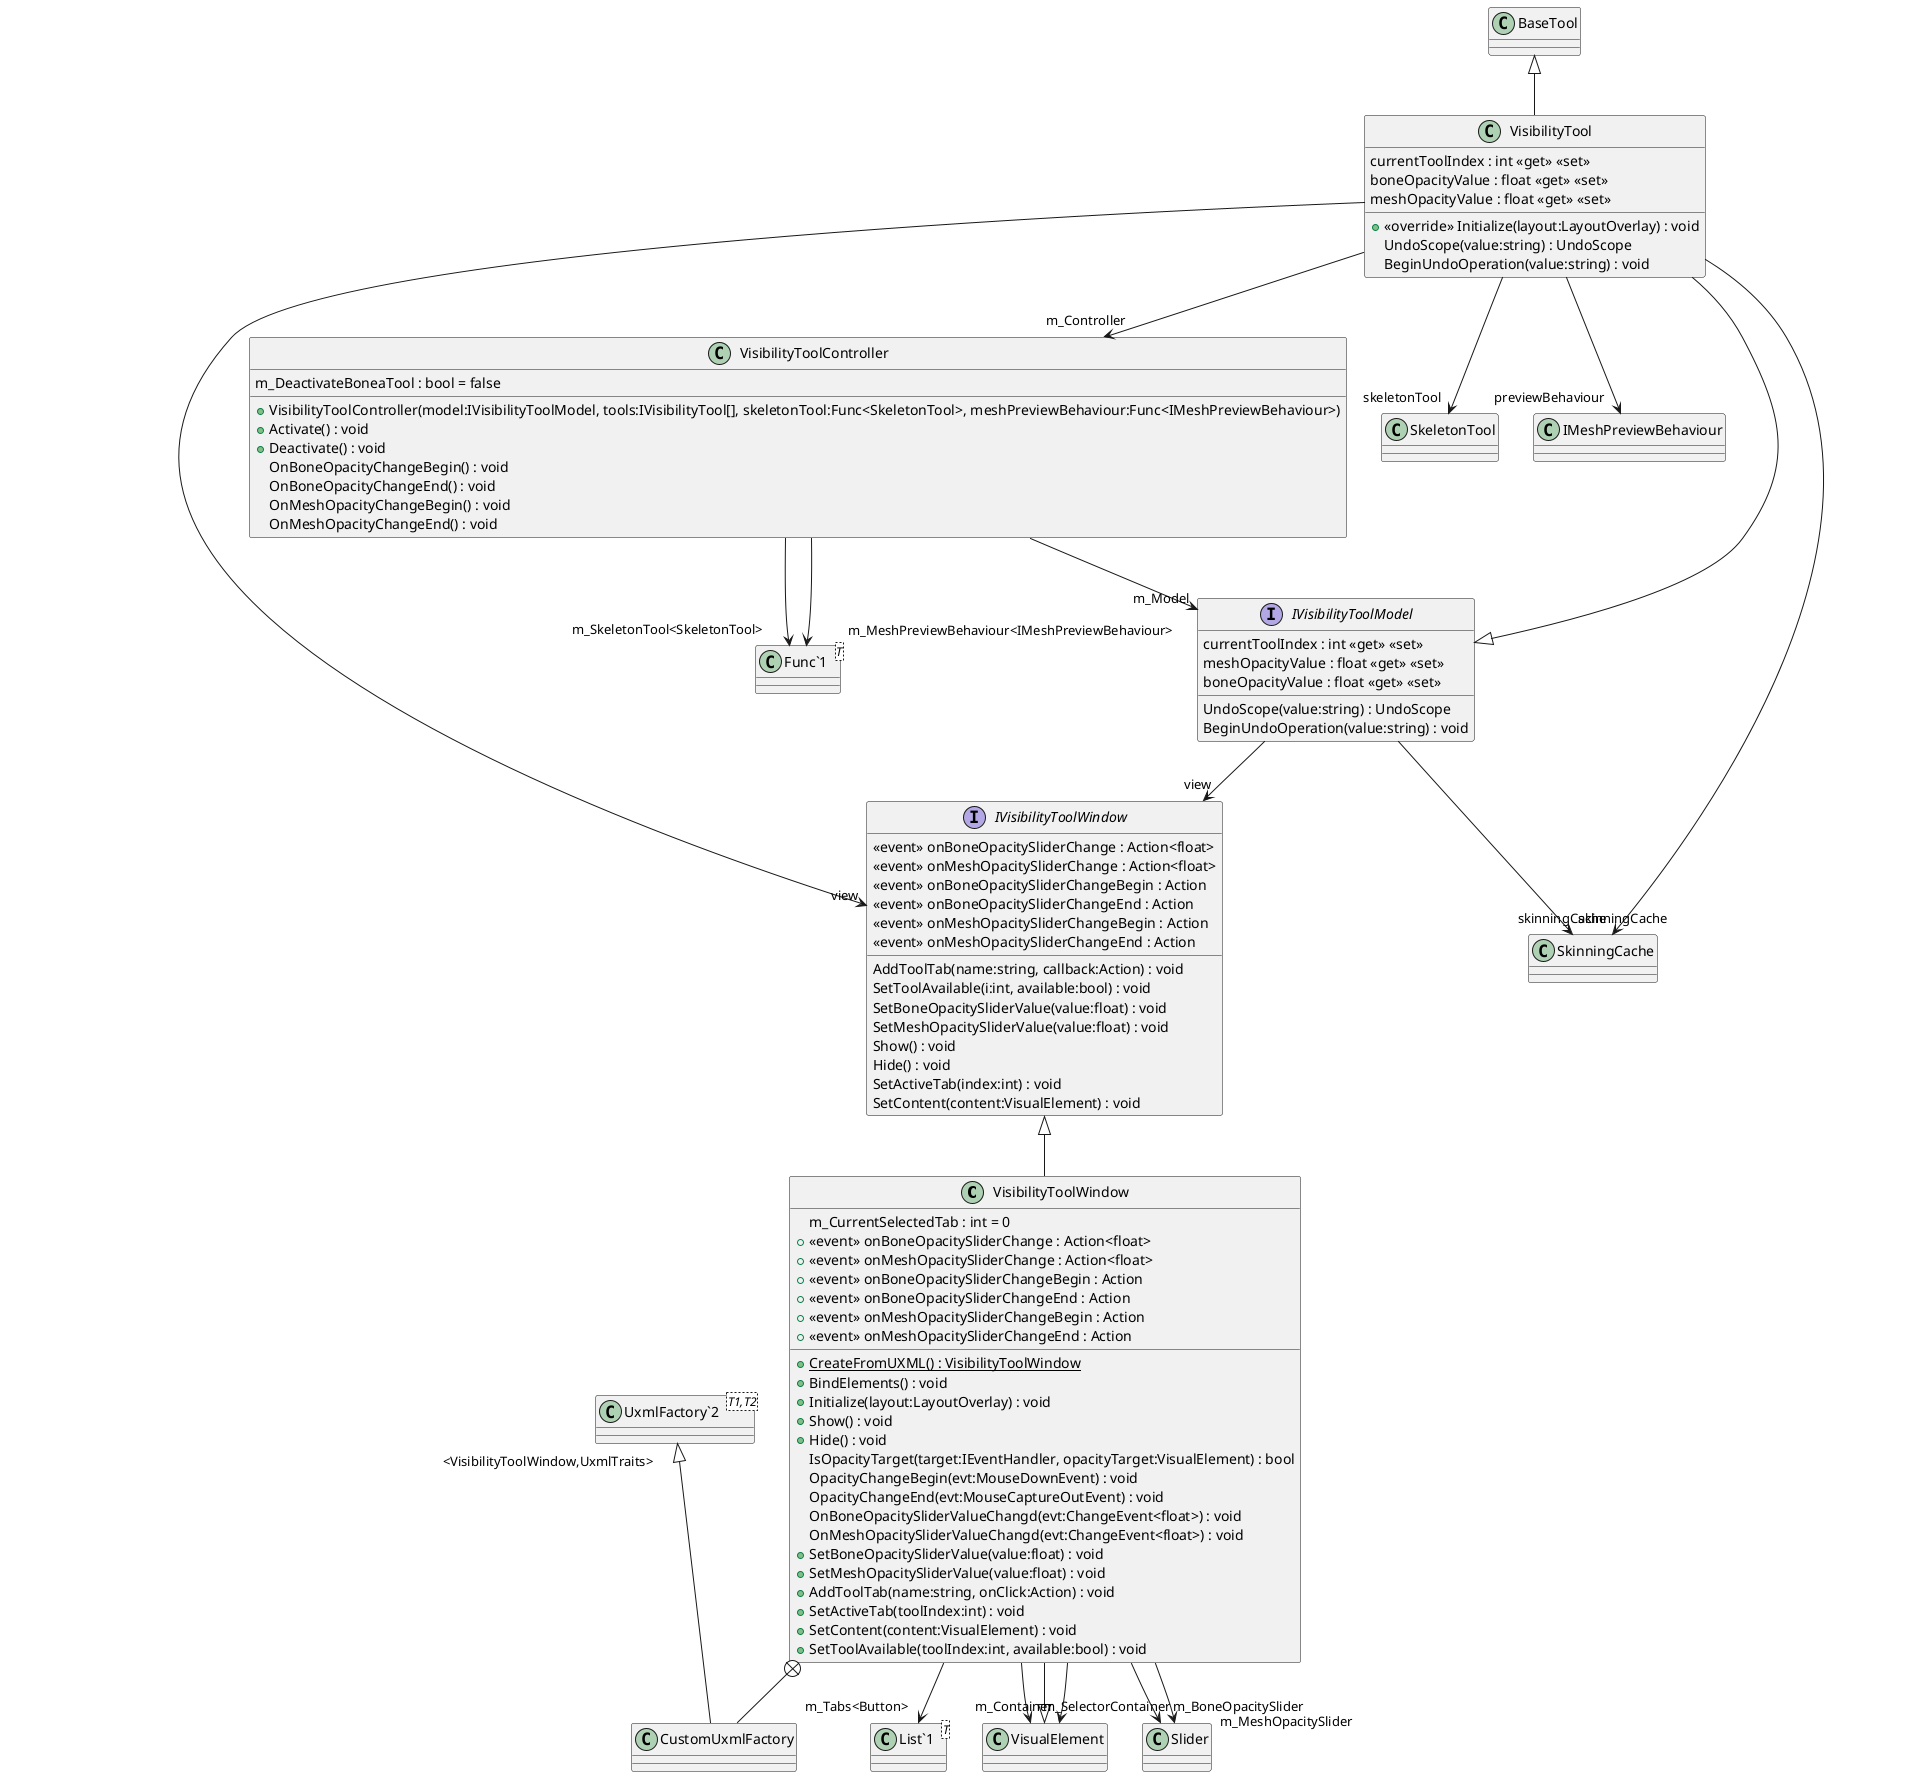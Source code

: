 @startuml
class VisibilityToolWindow {
    m_CurrentSelectedTab : int = 0
    +  <<event>> onBoneOpacitySliderChange : Action<float> 
    +  <<event>> onMeshOpacitySliderChange : Action<float> 
    +  <<event>> onBoneOpacitySliderChangeBegin : Action 
    +  <<event>> onBoneOpacitySliderChangeEnd : Action 
    +  <<event>> onMeshOpacitySliderChangeBegin : Action 
    +  <<event>> onMeshOpacitySliderChangeEnd : Action 
    + {static} CreateFromUXML() : VisibilityToolWindow
    + BindElements() : void
    + Initialize(layout:LayoutOverlay) : void
    + Show() : void
    + Hide() : void
    IsOpacityTarget(target:IEventHandler, opacityTarget:VisualElement) : bool
    OpacityChangeBegin(evt:MouseDownEvent) : void
    OpacityChangeEnd(evt:MouseCaptureOutEvent) : void
    OnBoneOpacitySliderValueChangd(evt:ChangeEvent<float>) : void
    OnMeshOpacitySliderValueChangd(evt:ChangeEvent<float>) : void
    + SetBoneOpacitySliderValue(value:float) : void
    + SetMeshOpacitySliderValue(value:float) : void
    + AddToolTab(name:string, onClick:Action) : void
    + SetActiveTab(toolIndex:int) : void
    + SetContent(content:VisualElement) : void
    + SetToolAvailable(toolIndex:int, available:bool) : void
}
class VisibilityTool {
    + <<override>> Initialize(layout:LayoutOverlay) : void
    currentToolIndex : int <<get>> <<set>>
    boneOpacityValue : float <<get>> <<set>>
    meshOpacityValue : float <<get>> <<set>>
    UndoScope(value:string) : UndoScope
    BeginUndoOperation(value:string) : void
}
interface IVisibilityToolModel {
    currentToolIndex : int <<get>> <<set>>
    meshOpacityValue : float <<get>> <<set>>
    boneOpacityValue : float <<get>> <<set>>
    UndoScope(value:string) : UndoScope
    BeginUndoOperation(value:string) : void
}
interface IVisibilityToolWindow {
    AddToolTab(name:string, callback:Action) : void
    SetToolAvailable(i:int, available:bool) : void
    SetBoneOpacitySliderValue(value:float) : void
    SetMeshOpacitySliderValue(value:float) : void
     <<event>> onBoneOpacitySliderChange : Action<float> 
     <<event>> onMeshOpacitySliderChange : Action<float> 
     <<event>> onBoneOpacitySliderChangeBegin : Action 
     <<event>> onBoneOpacitySliderChangeEnd : Action 
     <<event>> onMeshOpacitySliderChangeBegin : Action 
     <<event>> onMeshOpacitySliderChangeEnd : Action 
    Show() : void
    Hide() : void
    SetActiveTab(index:int) : void
    SetContent(content:VisualElement) : void
}
class VisibilityToolController {
    m_DeactivateBoneaTool : bool = false
    + VisibilityToolController(model:IVisibilityToolModel, tools:IVisibilityTool[], skeletonTool:Func<SkeletonTool>, meshPreviewBehaviour:Func<IMeshPreviewBehaviour>)
    + Activate() : void
    + Deactivate() : void
    OnBoneOpacityChangeBegin() : void
    OnBoneOpacityChangeEnd() : void
    OnMeshOpacityChangeBegin() : void
    OnMeshOpacityChangeEnd() : void
}
class CustomUxmlFactory {
}
class "List`1"<T> {
}
class "Func`1"<T> {
}
class "UxmlFactory`2"<T1,T2> {
}
VisualElement <|-- VisibilityToolWindow
IVisibilityToolWindow <|-- VisibilityToolWindow
VisibilityToolWindow --> "m_SelectorContainer" VisualElement
VisibilityToolWindow --> "m_Container" VisualElement
VisibilityToolWindow --> "m_BoneOpacitySlider" Slider
VisibilityToolWindow --> "m_MeshOpacitySlider" Slider
VisibilityToolWindow --> "m_Tabs<Button>" "List`1"
BaseTool <|-- VisibilityTool
IVisibilityToolModel <|-- VisibilityTool
VisibilityTool --> "skeletonTool" SkeletonTool
VisibilityTool --> "m_Controller" VisibilityToolController
VisibilityTool --> "previewBehaviour" IMeshPreviewBehaviour
VisibilityTool --> "view" IVisibilityToolWindow
VisibilityTool --> "skinningCache" SkinningCache
IVisibilityToolModel --> "view" IVisibilityToolWindow
IVisibilityToolModel --> "skinningCache" SkinningCache
VisibilityToolController --> "m_Model" IVisibilityToolModel
VisibilityToolController --> "m_SkeletonTool<SkeletonTool>" "Func`1"
VisibilityToolController --> "m_MeshPreviewBehaviour<IMeshPreviewBehaviour>" "Func`1"
VisibilityToolWindow +-- CustomUxmlFactory
"UxmlFactory`2" "<VisibilityToolWindow,UxmlTraits>" <|-- CustomUxmlFactory
@enduml
